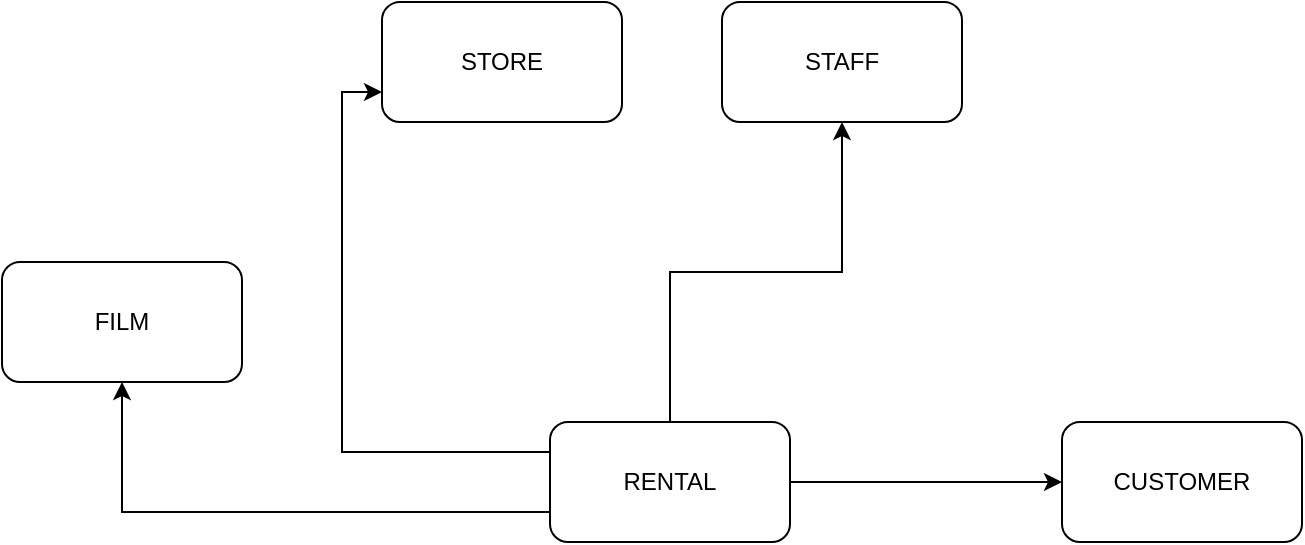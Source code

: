 <mxfile version="22.1.1" type="github">
  <diagram name="Trang-1" id="ZfD5Ys0rBInNUp4D3P7Z">
    <mxGraphModel dx="1290" dy="574" grid="1" gridSize="10" guides="1" tooltips="1" connect="1" arrows="1" fold="1" page="1" pageScale="1" pageWidth="827" pageHeight="1169" math="0" shadow="0">
      <root>
        <mxCell id="0" />
        <mxCell id="1" parent="0" />
        <mxCell id="cEVJ6mhnJ1n4Fk9yhqo5-14" value="" style="edgeStyle=orthogonalEdgeStyle;rounded=0;orthogonalLoop=1;jettySize=auto;html=1;strokeColor=#000000;" parent="1" source="cEVJ6mhnJ1n4Fk9yhqo5-1" target="cEVJ6mhnJ1n4Fk9yhqo5-2" edge="1">
          <mxGeometry relative="1" as="geometry" />
        </mxCell>
        <mxCell id="cEVJ6mhnJ1n4Fk9yhqo5-20" style="edgeStyle=orthogonalEdgeStyle;rounded=0;orthogonalLoop=1;jettySize=auto;html=1;exitX=1;exitY=0.5;exitDx=0;exitDy=0;entryX=0;entryY=0.5;entryDx=0;entryDy=0;strokeColor=#000000;" parent="1" source="cEVJ6mhnJ1n4Fk9yhqo5-1" target="cEVJ6mhnJ1n4Fk9yhqo5-4" edge="1">
          <mxGeometry relative="1" as="geometry" />
        </mxCell>
        <mxCell id="cEVJ6mhnJ1n4Fk9yhqo5-32" style="edgeStyle=orthogonalEdgeStyle;rounded=0;orthogonalLoop=1;jettySize=auto;html=1;exitX=0;exitY=0.75;exitDx=0;exitDy=0;entryX=0.5;entryY=1;entryDx=0;entryDy=0;strokeColor=#000000;" parent="1" source="cEVJ6mhnJ1n4Fk9yhqo5-1" target="cEVJ6mhnJ1n4Fk9yhqo5-6" edge="1">
          <mxGeometry relative="1" as="geometry" />
        </mxCell>
        <mxCell id="cEVJ6mhnJ1n4Fk9yhqo5-33" style="edgeStyle=orthogonalEdgeStyle;rounded=0;orthogonalLoop=1;jettySize=auto;html=1;exitX=0;exitY=0.25;exitDx=0;exitDy=0;entryX=0;entryY=0.75;entryDx=0;entryDy=0;strokeColor=#000000;" parent="1" source="cEVJ6mhnJ1n4Fk9yhqo5-1" target="cEVJ6mhnJ1n4Fk9yhqo5-3" edge="1">
          <mxGeometry relative="1" as="geometry" />
        </mxCell>
        <mxCell id="cEVJ6mhnJ1n4Fk9yhqo5-1" value="RENTAL" style="rounded=1;whiteSpace=wrap;html=1;strokeColor=#000000;" parent="1" vertex="1">
          <mxGeometry x="354" y="390" width="120" height="60" as="geometry" />
        </mxCell>
        <mxCell id="cEVJ6mhnJ1n4Fk9yhqo5-2" value="STAFF" style="rounded=1;whiteSpace=wrap;html=1;strokeColor=#000000;" parent="1" vertex="1">
          <mxGeometry x="440" y="180" width="120" height="60" as="geometry" />
        </mxCell>
        <mxCell id="cEVJ6mhnJ1n4Fk9yhqo5-3" value="STORE" style="rounded=1;whiteSpace=wrap;html=1;strokeColor=#000000;" parent="1" vertex="1">
          <mxGeometry x="270" y="180" width="120" height="60" as="geometry" />
        </mxCell>
        <mxCell id="cEVJ6mhnJ1n4Fk9yhqo5-4" value="CUSTOMER" style="rounded=1;whiteSpace=wrap;html=1;strokeColor=#000000;" parent="1" vertex="1">
          <mxGeometry x="610" y="390" width="120" height="60" as="geometry" />
        </mxCell>
        <mxCell id="cEVJ6mhnJ1n4Fk9yhqo5-6" value="FILM" style="rounded=1;whiteSpace=wrap;html=1;strokeColor=#000000;" parent="1" vertex="1">
          <mxGeometry x="80" y="310" width="120" height="60" as="geometry" />
        </mxCell>
      </root>
    </mxGraphModel>
  </diagram>
</mxfile>

